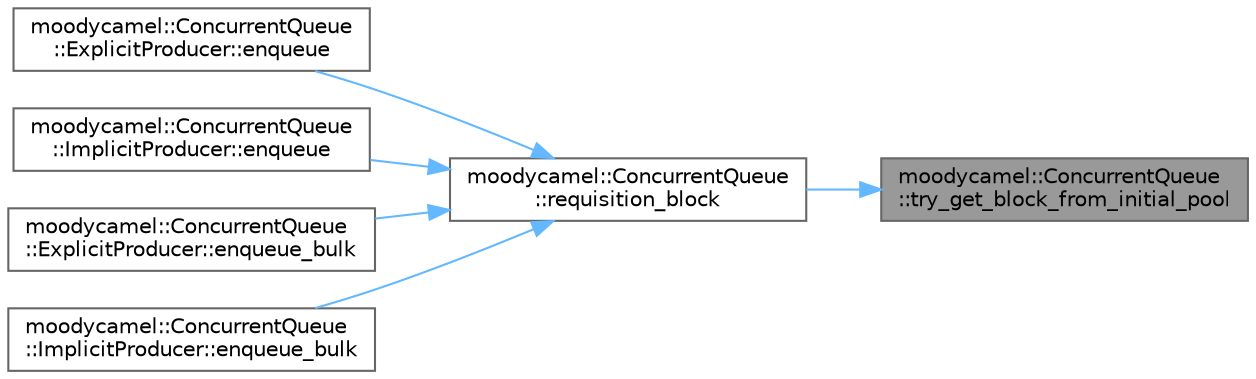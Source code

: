 digraph "moodycamel::ConcurrentQueue::try_get_block_from_initial_pool"
{
 // INTERACTIVE_SVG=YES
 // LATEX_PDF_SIZE
  bgcolor="transparent";
  edge [fontname=Helvetica,fontsize=10,labelfontname=Helvetica,labelfontsize=10];
  node [fontname=Helvetica,fontsize=10,shape=box,height=0.2,width=0.4];
  rankdir="RL";
  Node1 [id="Node000001",label="moodycamel::ConcurrentQueue\l::try_get_block_from_initial_pool",height=0.2,width=0.4,color="gray40", fillcolor="grey60", style="filled", fontcolor="black",tooltip=" "];
  Node1 -> Node2 [id="edge1_Node000001_Node000002",dir="back",color="steelblue1",style="solid",tooltip=" "];
  Node2 [id="Node000002",label="moodycamel::ConcurrentQueue\l::requisition_block",height=0.2,width=0.4,color="grey40", fillcolor="white", style="filled",URL="$d8/dc8/classmoodycamel_1_1ConcurrentQueue.html#afc9237a20ca8b9d2e0e824367044cd55",tooltip=" "];
  Node2 -> Node3 [id="edge2_Node000002_Node000003",dir="back",color="steelblue1",style="solid",tooltip=" "];
  Node3 [id="Node000003",label="moodycamel::ConcurrentQueue\l::ExplicitProducer::enqueue",height=0.2,width=0.4,color="grey40", fillcolor="white", style="filled",URL="$df/dcd/structmoodycamel_1_1ConcurrentQueue_1_1ExplicitProducer.html#aab1b8a9f7adca38b6e4307eaa5cd7a3e",tooltip=" "];
  Node2 -> Node4 [id="edge3_Node000002_Node000004",dir="back",color="steelblue1",style="solid",tooltip=" "];
  Node4 [id="Node000004",label="moodycamel::ConcurrentQueue\l::ImplicitProducer::enqueue",height=0.2,width=0.4,color="grey40", fillcolor="white", style="filled",URL="$d4/d1f/structmoodycamel_1_1ConcurrentQueue_1_1ImplicitProducer.html#aa48e727740b4926065542f0abd35e565",tooltip=" "];
  Node2 -> Node5 [id="edge4_Node000002_Node000005",dir="back",color="steelblue1",style="solid",tooltip=" "];
  Node5 [id="Node000005",label="moodycamel::ConcurrentQueue\l::ExplicitProducer::enqueue_bulk",height=0.2,width=0.4,color="grey40", fillcolor="white", style="filled",URL="$df/dcd/structmoodycamel_1_1ConcurrentQueue_1_1ExplicitProducer.html#a9a01920b984ab149f04fd2c1b78ffced",tooltip=" "];
  Node2 -> Node6 [id="edge5_Node000002_Node000006",dir="back",color="steelblue1",style="solid",tooltip=" "];
  Node6 [id="Node000006",label="moodycamel::ConcurrentQueue\l::ImplicitProducer::enqueue_bulk",height=0.2,width=0.4,color="grey40", fillcolor="white", style="filled",URL="$d4/d1f/structmoodycamel_1_1ConcurrentQueue_1_1ImplicitProducer.html#a6b32bec6e776a10946ed78f0b8281f23",tooltip=" "];
}
